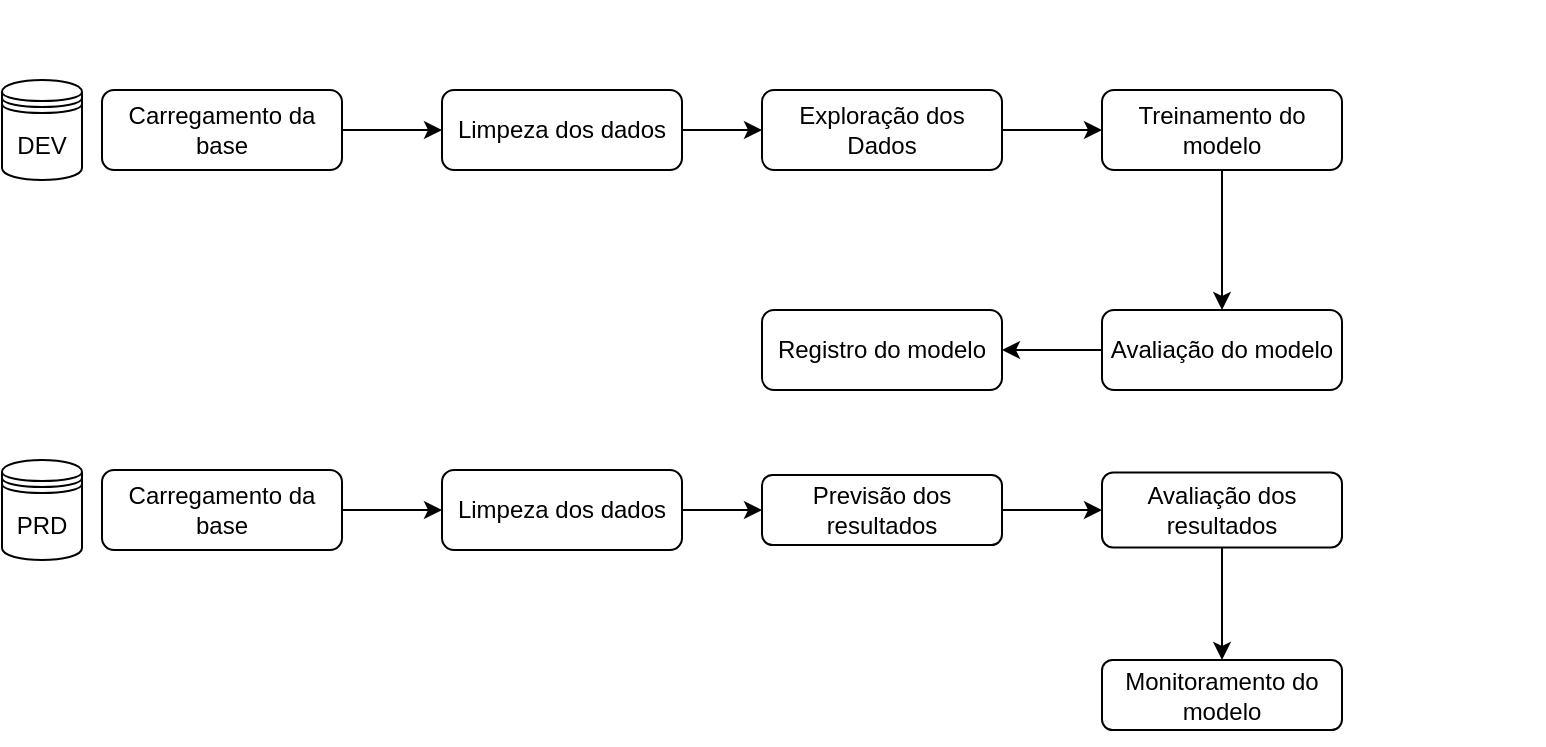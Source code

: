 <mxfile version="20.0.3" type="device"><diagram id="C5RBs43oDa-KdzZeNtuy" name="Page-1"><mxGraphModel dx="1414" dy="795" grid="1" gridSize="10" guides="1" tooltips="1" connect="1" arrows="1" fold="1" page="1" pageScale="1" pageWidth="827" pageHeight="1169" math="0" shadow="0"><root><mxCell id="WIyWlLk6GJQsqaUBKTNV-0"/><mxCell id="WIyWlLk6GJQsqaUBKTNV-1" parent="WIyWlLk6GJQsqaUBKTNV-0"/><mxCell id="kpdDjEKbgqi87wGyvaMk-2" style="edgeStyle=orthogonalEdgeStyle;rounded=0;orthogonalLoop=1;jettySize=auto;html=1;" edge="1" parent="WIyWlLk6GJQsqaUBKTNV-1" source="WIyWlLk6GJQsqaUBKTNV-3" target="kpdDjEKbgqi87wGyvaMk-0"><mxGeometry relative="1" as="geometry"/></mxCell><mxCell id="WIyWlLk6GJQsqaUBKTNV-3" value="Carregamento da base" style="rounded=1;whiteSpace=wrap;html=1;fontSize=12;glass=0;strokeWidth=1;shadow=0;" parent="WIyWlLk6GJQsqaUBKTNV-1" vertex="1"><mxGeometry x="90" y="95" width="120" height="40" as="geometry"/></mxCell><mxCell id="kpdDjEKbgqi87wGyvaMk-6" style="edgeStyle=orthogonalEdgeStyle;rounded=0;orthogonalLoop=1;jettySize=auto;html=1;" edge="1" parent="WIyWlLk6GJQsqaUBKTNV-1" source="kpdDjEKbgqi87wGyvaMk-0" target="kpdDjEKbgqi87wGyvaMk-5"><mxGeometry relative="1" as="geometry"/></mxCell><mxCell id="kpdDjEKbgqi87wGyvaMk-0" value="Limpeza dos dados" style="rounded=1;whiteSpace=wrap;html=1;fontSize=12;glass=0;strokeWidth=1;shadow=0;" vertex="1" parent="WIyWlLk6GJQsqaUBKTNV-1"><mxGeometry x="260" y="95" width="120" height="40" as="geometry"/></mxCell><mxCell id="kpdDjEKbgqi87wGyvaMk-4" value="DEV" style="shape=datastore;whiteSpace=wrap;html=1;" vertex="1" parent="WIyWlLk6GJQsqaUBKTNV-1"><mxGeometry x="40" y="90" width="40" height="50" as="geometry"/></mxCell><mxCell id="kpdDjEKbgqi87wGyvaMk-8" style="edgeStyle=orthogonalEdgeStyle;rounded=0;orthogonalLoop=1;jettySize=auto;html=1;" edge="1" parent="WIyWlLk6GJQsqaUBKTNV-1" source="kpdDjEKbgqi87wGyvaMk-5" target="kpdDjEKbgqi87wGyvaMk-7"><mxGeometry relative="1" as="geometry"/></mxCell><mxCell id="kpdDjEKbgqi87wGyvaMk-5" value="Exploração dos Dados" style="rounded=1;whiteSpace=wrap;html=1;fontSize=12;glass=0;strokeWidth=1;shadow=0;" vertex="1" parent="WIyWlLk6GJQsqaUBKTNV-1"><mxGeometry x="420" y="95" width="120" height="40" as="geometry"/></mxCell><mxCell id="kpdDjEKbgqi87wGyvaMk-11" value="" style="edgeStyle=orthogonalEdgeStyle;rounded=0;orthogonalLoop=1;jettySize=auto;html=1;" edge="1" parent="WIyWlLk6GJQsqaUBKTNV-1" source="kpdDjEKbgqi87wGyvaMk-7" target="kpdDjEKbgqi87wGyvaMk-10"><mxGeometry relative="1" as="geometry"/></mxCell><mxCell id="kpdDjEKbgqi87wGyvaMk-7" value="Treinamento do modelo" style="rounded=1;whiteSpace=wrap;html=1;fontSize=12;glass=0;strokeWidth=1;shadow=0;" vertex="1" parent="WIyWlLk6GJQsqaUBKTNV-1"><mxGeometry x="590" y="95" width="120" height="40" as="geometry"/></mxCell><mxCell id="kpdDjEKbgqi87wGyvaMk-13" value="" style="edgeStyle=orthogonalEdgeStyle;rounded=0;orthogonalLoop=1;jettySize=auto;html=1;" edge="1" parent="WIyWlLk6GJQsqaUBKTNV-1" source="kpdDjEKbgqi87wGyvaMk-10" target="kpdDjEKbgqi87wGyvaMk-12"><mxGeometry relative="1" as="geometry"/></mxCell><mxCell id="kpdDjEKbgqi87wGyvaMk-10" value="Avaliação do modelo" style="whiteSpace=wrap;html=1;rounded=1;glass=0;strokeWidth=1;shadow=0;" vertex="1" parent="WIyWlLk6GJQsqaUBKTNV-1"><mxGeometry x="590" y="205" width="120" height="40" as="geometry"/></mxCell><mxCell id="kpdDjEKbgqi87wGyvaMk-12" value="Registro do modelo" style="whiteSpace=wrap;html=1;rounded=1;glass=0;strokeWidth=1;shadow=0;" vertex="1" parent="WIyWlLk6GJQsqaUBKTNV-1"><mxGeometry x="420" y="205" width="120" height="40" as="geometry"/></mxCell><mxCell id="kpdDjEKbgqi87wGyvaMk-14" value="" style="shape=image;verticalLabelPosition=bottom;labelBackgroundColor=default;verticalAlign=top;aspect=fixed;imageAspect=0;image=https://mlflow.org/docs/latest/_static/MLflow-logo-final-black.png;" vertex="1" parent="WIyWlLk6GJQsqaUBKTNV-1"><mxGeometry x="439.16" y="165" width="81.68" height="30" as="geometry"/></mxCell><mxCell id="kpdDjEKbgqi87wGyvaMk-15" value="" style="shape=image;verticalLabelPosition=bottom;labelBackgroundColor=default;verticalAlign=top;aspect=fixed;imageAspect=0;image=https://raw.githubusercontent.com/pycaret/pycaret/master/docs/images/logo.png;" vertex="1" parent="WIyWlLk6GJQsqaUBKTNV-1"><mxGeometry x="670" y="145" width="140.54" height="20" as="geometry"/></mxCell><mxCell id="kpdDjEKbgqi87wGyvaMk-19" value="" style="shape=image;verticalLabelPosition=bottom;labelBackgroundColor=default;verticalAlign=top;aspect=fixed;imageAspect=0;image=https://upload.wikimedia.org/wikipedia/commons/thumb/0/05/Scikit_learn_logo_small.svg/1200px-Scikit_learn_logo_small.svg.png;" vertex="1" parent="WIyWlLk6GJQsqaUBKTNV-1"><mxGeometry x="720" y="180" width="74.29" height="40" as="geometry"/></mxCell><mxCell id="kpdDjEKbgqi87wGyvaMk-20" value="PRD" style="shape=datastore;whiteSpace=wrap;html=1;" vertex="1" parent="WIyWlLk6GJQsqaUBKTNV-1"><mxGeometry x="40" y="280" width="40" height="50" as="geometry"/></mxCell><mxCell id="kpdDjEKbgqi87wGyvaMk-23" style="edgeStyle=orthogonalEdgeStyle;rounded=0;orthogonalLoop=1;jettySize=auto;html=1;" edge="1" parent="WIyWlLk6GJQsqaUBKTNV-1" source="kpdDjEKbgqi87wGyvaMk-21" target="kpdDjEKbgqi87wGyvaMk-22"><mxGeometry relative="1" as="geometry"/></mxCell><mxCell id="kpdDjEKbgqi87wGyvaMk-21" value="Carregamento da base" style="rounded=1;whiteSpace=wrap;html=1;fontSize=12;glass=0;strokeWidth=1;shadow=0;" vertex="1" parent="WIyWlLk6GJQsqaUBKTNV-1"><mxGeometry x="90" y="285" width="120" height="40" as="geometry"/></mxCell><mxCell id="kpdDjEKbgqi87wGyvaMk-25" value="" style="edgeStyle=orthogonalEdgeStyle;rounded=0;orthogonalLoop=1;jettySize=auto;html=1;" edge="1" parent="WIyWlLk6GJQsqaUBKTNV-1" source="kpdDjEKbgqi87wGyvaMk-22" target="kpdDjEKbgqi87wGyvaMk-24"><mxGeometry relative="1" as="geometry"/></mxCell><mxCell id="kpdDjEKbgqi87wGyvaMk-22" value="Limpeza dos dados" style="rounded=1;whiteSpace=wrap;html=1;fontSize=12;glass=0;strokeWidth=1;shadow=0;" vertex="1" parent="WIyWlLk6GJQsqaUBKTNV-1"><mxGeometry x="260" y="285" width="120" height="40" as="geometry"/></mxCell><mxCell id="kpdDjEKbgqi87wGyvaMk-27" value="" style="edgeStyle=orthogonalEdgeStyle;rounded=0;orthogonalLoop=1;jettySize=auto;html=1;" edge="1" parent="WIyWlLk6GJQsqaUBKTNV-1" source="kpdDjEKbgqi87wGyvaMk-24" target="kpdDjEKbgqi87wGyvaMk-26"><mxGeometry relative="1" as="geometry"/></mxCell><mxCell id="kpdDjEKbgqi87wGyvaMk-24" value="Previsão dos resultados" style="whiteSpace=wrap;html=1;rounded=1;glass=0;strokeWidth=1;shadow=0;" vertex="1" parent="WIyWlLk6GJQsqaUBKTNV-1"><mxGeometry x="420" y="287.5" width="120" height="35" as="geometry"/></mxCell><mxCell id="kpdDjEKbgqi87wGyvaMk-29" value="" style="edgeStyle=orthogonalEdgeStyle;rounded=0;orthogonalLoop=1;jettySize=auto;html=1;" edge="1" parent="WIyWlLk6GJQsqaUBKTNV-1" source="kpdDjEKbgqi87wGyvaMk-26" target="kpdDjEKbgqi87wGyvaMk-28"><mxGeometry relative="1" as="geometry"/></mxCell><mxCell id="kpdDjEKbgqi87wGyvaMk-26" value="Avaliação dos resultados" style="whiteSpace=wrap;html=1;rounded=1;glass=0;strokeWidth=1;shadow=0;" vertex="1" parent="WIyWlLk6GJQsqaUBKTNV-1"><mxGeometry x="590" y="286.25" width="120" height="37.5" as="geometry"/></mxCell><mxCell id="kpdDjEKbgqi87wGyvaMk-28" value="Monitoramento do modelo" style="whiteSpace=wrap;html=1;rounded=1;glass=0;strokeWidth=1;shadow=0;" vertex="1" parent="WIyWlLk6GJQsqaUBKTNV-1"><mxGeometry x="590" y="380" width="120" height="35" as="geometry"/></mxCell><mxCell id="kpdDjEKbgqi87wGyvaMk-32" value="" style="shape=image;verticalLabelPosition=bottom;labelBackgroundColor=default;verticalAlign=top;aspect=fixed;imageAspect=0;image=https://tecnothink.com.br/wp-content/uploads/2020/11/Streamlit_Logo_1.jpg;" vertex="1" parent="WIyWlLk6GJQsqaUBKTNV-1"><mxGeometry x="714.95" y="372.5" width="95.59" height="50" as="geometry"/></mxCell><mxCell id="kpdDjEKbgqi87wGyvaMk-33" value="" style="shape=image;verticalLabelPosition=bottom;labelBackgroundColor=default;verticalAlign=top;aspect=fixed;imageAspect=0;image=https://www.freecodecamp.org/news/content/images/2020/07/pandas-logo.png;" vertex="1" parent="WIyWlLk6GJQsqaUBKTNV-1"><mxGeometry x="200" y="50" width="74.29" height="30" as="geometry"/></mxCell><mxCell id="kpdDjEKbgqi87wGyvaMk-34" value="" style="shape=image;verticalLabelPosition=bottom;labelBackgroundColor=default;verticalAlign=top;aspect=fixed;imageAspect=0;image=https://www.freecodecamp.org/news/content/images/2020/07/pandas-logo.png;" vertex="1" parent="WIyWlLk6GJQsqaUBKTNV-1"><mxGeometry x="200" y="245" width="74.29" height="30" as="geometry"/></mxCell><mxCell id="kpdDjEKbgqi87wGyvaMk-36" value="" style="shape=image;verticalLabelPosition=bottom;labelBackgroundColor=default;verticalAlign=top;aspect=fixed;imageAspect=0;image=https://miro.medium.com/v2/resize:fit:819/1*5VKgpRUCInBKmWBXFvSvvA.png;" vertex="1" parent="WIyWlLk6GJQsqaUBKTNV-1"><mxGeometry x="430.32" y="50" width="99.36" height="30" as="geometry"/></mxCell></root></mxGraphModel></diagram></mxfile>